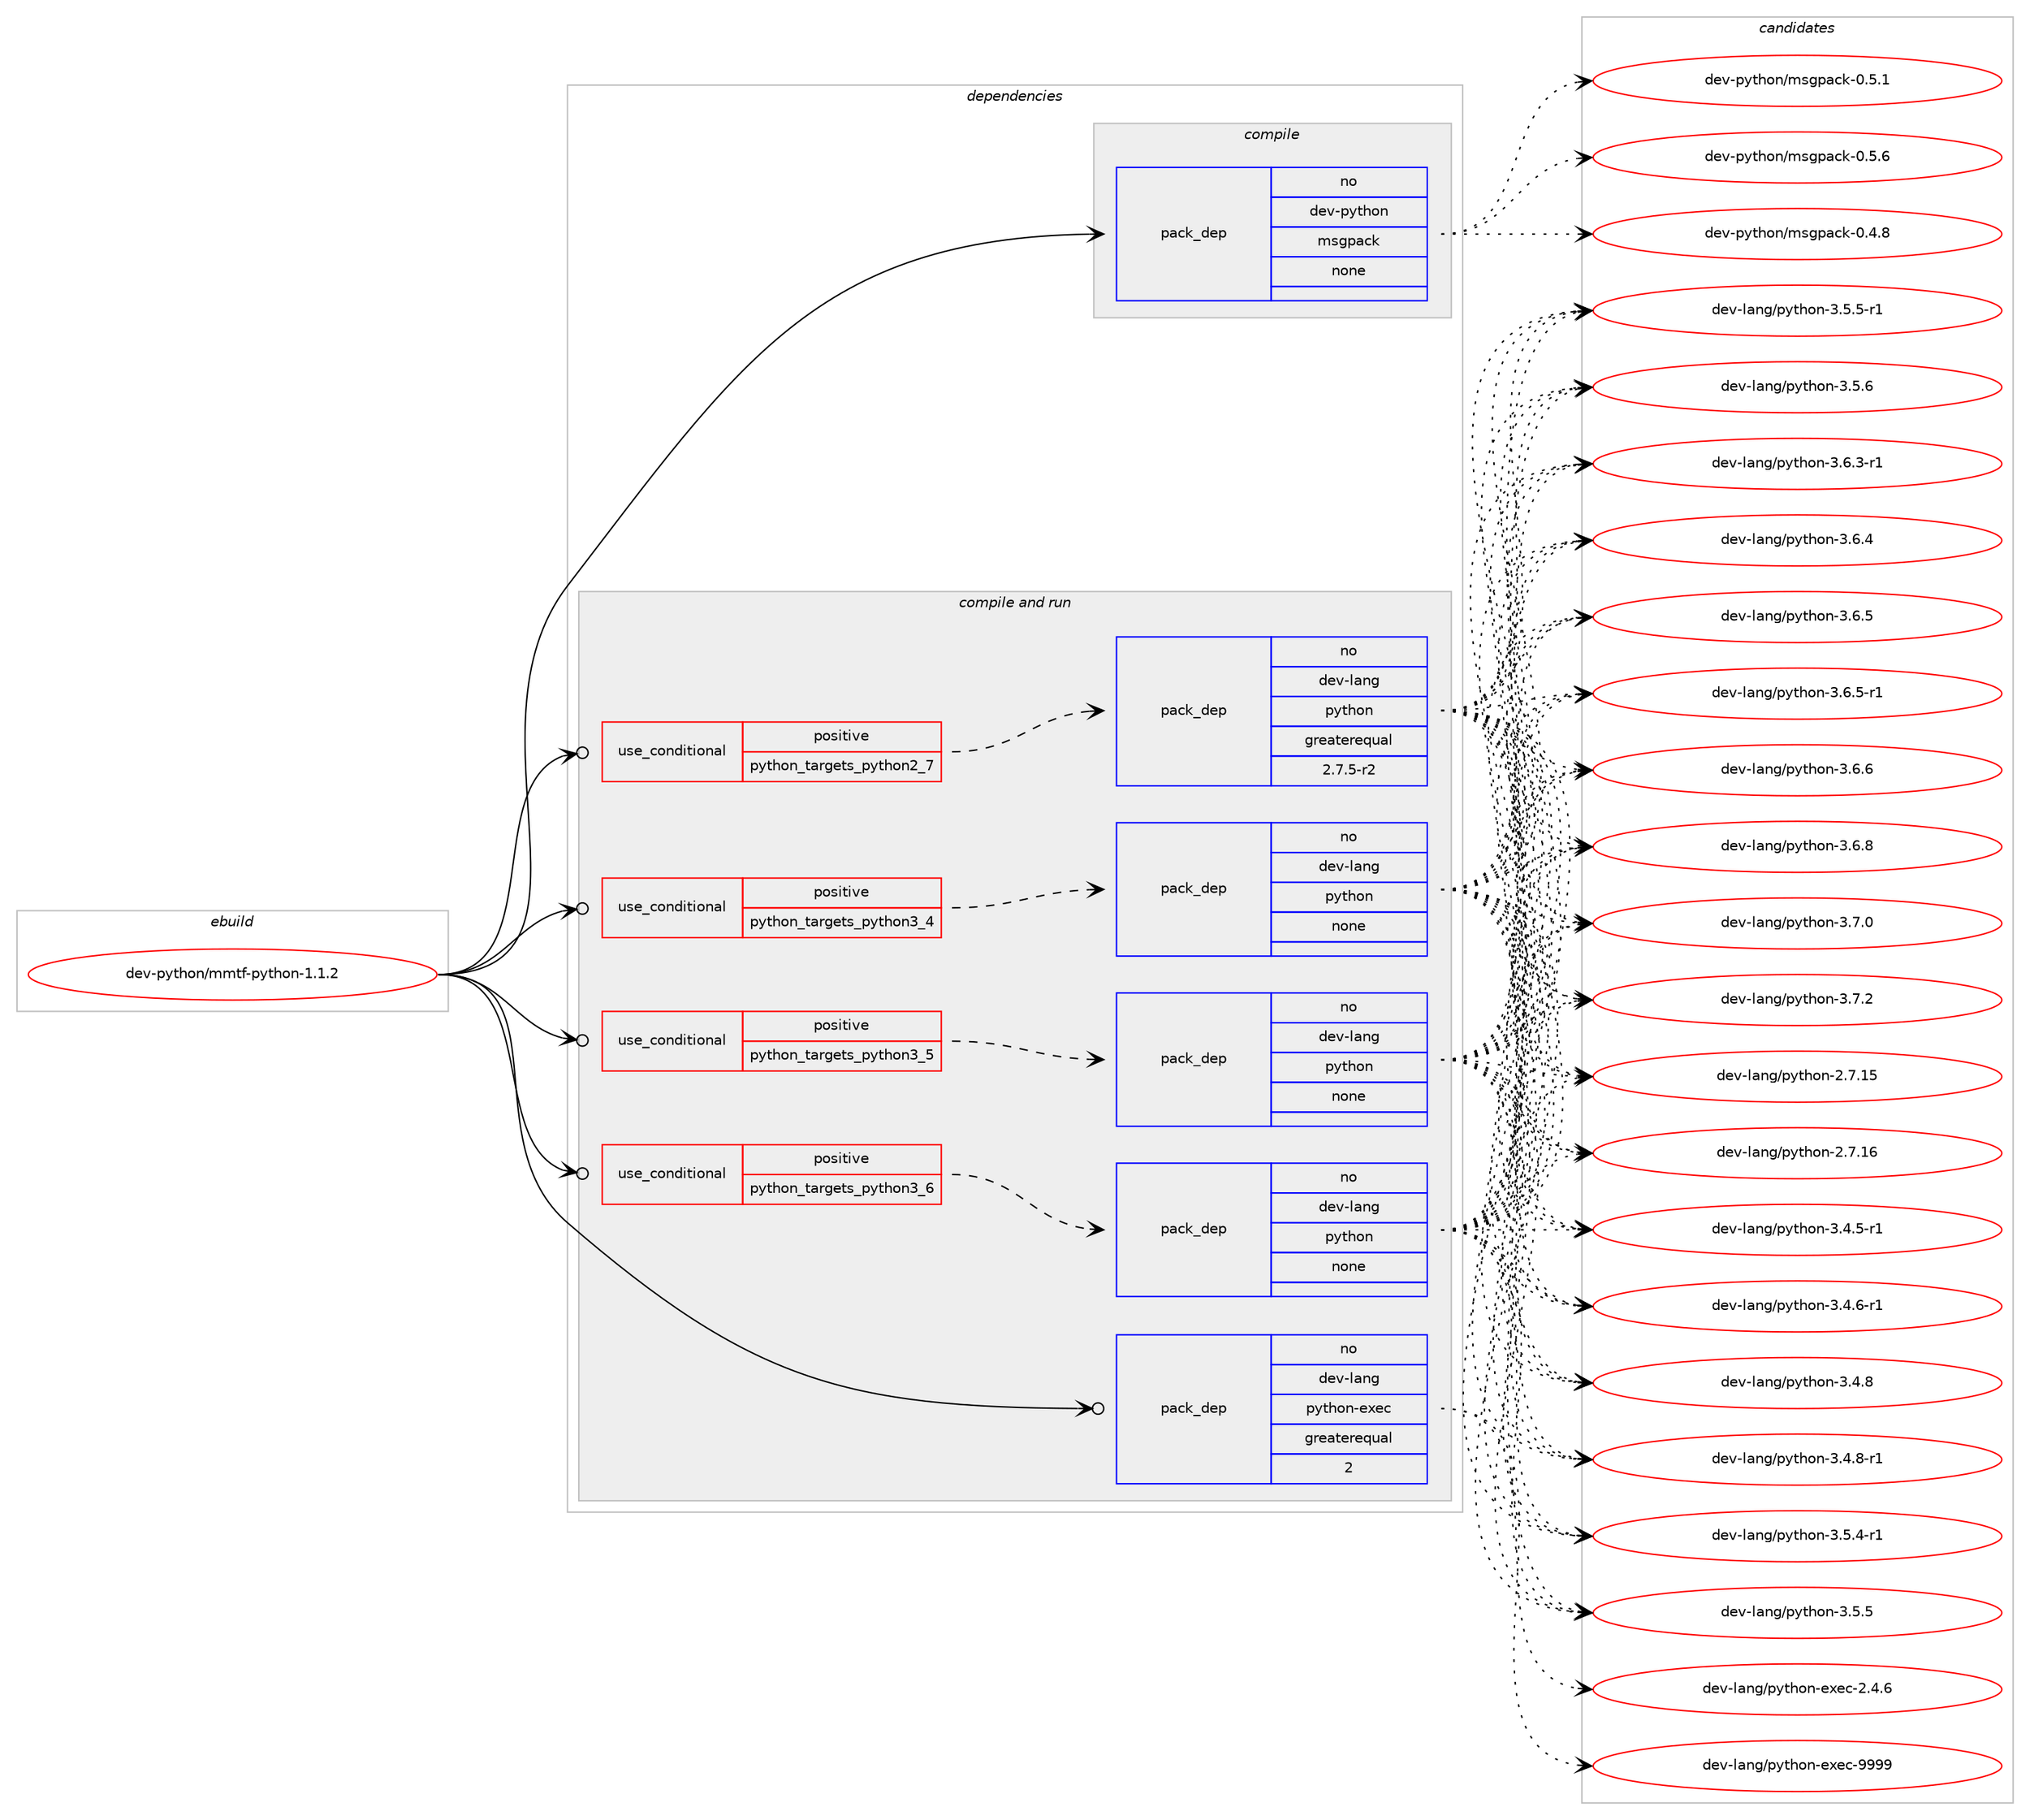 digraph prolog {

# *************
# Graph options
# *************

newrank=true;
concentrate=true;
compound=true;
graph [rankdir=LR,fontname=Helvetica,fontsize=10,ranksep=1.5];#, ranksep=2.5, nodesep=0.2];
edge  [arrowhead=vee];
node  [fontname=Helvetica,fontsize=10];

# **********
# The ebuild
# **********

subgraph cluster_leftcol {
color=gray;
rank=same;
label=<<i>ebuild</i>>;
id [label="dev-python/mmtf-python-1.1.2", color=red, width=4, href="../dev-python/mmtf-python-1.1.2.svg"];
}

# ****************
# The dependencies
# ****************

subgraph cluster_midcol {
color=gray;
label=<<i>dependencies</i>>;
subgraph cluster_compile {
fillcolor="#eeeeee";
style=filled;
label=<<i>compile</i>>;
subgraph pack1018179 {
dependency1418988 [label=<<TABLE BORDER="0" CELLBORDER="1" CELLSPACING="0" CELLPADDING="4" WIDTH="220"><TR><TD ROWSPAN="6" CELLPADDING="30">pack_dep</TD></TR><TR><TD WIDTH="110">no</TD></TR><TR><TD>dev-python</TD></TR><TR><TD>msgpack</TD></TR><TR><TD>none</TD></TR><TR><TD></TD></TR></TABLE>>, shape=none, color=blue];
}
id:e -> dependency1418988:w [weight=20,style="solid",arrowhead="vee"];
}
subgraph cluster_compileandrun {
fillcolor="#eeeeee";
style=filled;
label=<<i>compile and run</i>>;
subgraph cond377535 {
dependency1418989 [label=<<TABLE BORDER="0" CELLBORDER="1" CELLSPACING="0" CELLPADDING="4"><TR><TD ROWSPAN="3" CELLPADDING="10">use_conditional</TD></TR><TR><TD>positive</TD></TR><TR><TD>python_targets_python2_7</TD></TR></TABLE>>, shape=none, color=red];
subgraph pack1018180 {
dependency1418990 [label=<<TABLE BORDER="0" CELLBORDER="1" CELLSPACING="0" CELLPADDING="4" WIDTH="220"><TR><TD ROWSPAN="6" CELLPADDING="30">pack_dep</TD></TR><TR><TD WIDTH="110">no</TD></TR><TR><TD>dev-lang</TD></TR><TR><TD>python</TD></TR><TR><TD>greaterequal</TD></TR><TR><TD>2.7.5-r2</TD></TR></TABLE>>, shape=none, color=blue];
}
dependency1418989:e -> dependency1418990:w [weight=20,style="dashed",arrowhead="vee"];
}
id:e -> dependency1418989:w [weight=20,style="solid",arrowhead="odotvee"];
subgraph cond377536 {
dependency1418991 [label=<<TABLE BORDER="0" CELLBORDER="1" CELLSPACING="0" CELLPADDING="4"><TR><TD ROWSPAN="3" CELLPADDING="10">use_conditional</TD></TR><TR><TD>positive</TD></TR><TR><TD>python_targets_python3_4</TD></TR></TABLE>>, shape=none, color=red];
subgraph pack1018181 {
dependency1418992 [label=<<TABLE BORDER="0" CELLBORDER="1" CELLSPACING="0" CELLPADDING="4" WIDTH="220"><TR><TD ROWSPAN="6" CELLPADDING="30">pack_dep</TD></TR><TR><TD WIDTH="110">no</TD></TR><TR><TD>dev-lang</TD></TR><TR><TD>python</TD></TR><TR><TD>none</TD></TR><TR><TD></TD></TR></TABLE>>, shape=none, color=blue];
}
dependency1418991:e -> dependency1418992:w [weight=20,style="dashed",arrowhead="vee"];
}
id:e -> dependency1418991:w [weight=20,style="solid",arrowhead="odotvee"];
subgraph cond377537 {
dependency1418993 [label=<<TABLE BORDER="0" CELLBORDER="1" CELLSPACING="0" CELLPADDING="4"><TR><TD ROWSPAN="3" CELLPADDING="10">use_conditional</TD></TR><TR><TD>positive</TD></TR><TR><TD>python_targets_python3_5</TD></TR></TABLE>>, shape=none, color=red];
subgraph pack1018182 {
dependency1418994 [label=<<TABLE BORDER="0" CELLBORDER="1" CELLSPACING="0" CELLPADDING="4" WIDTH="220"><TR><TD ROWSPAN="6" CELLPADDING="30">pack_dep</TD></TR><TR><TD WIDTH="110">no</TD></TR><TR><TD>dev-lang</TD></TR><TR><TD>python</TD></TR><TR><TD>none</TD></TR><TR><TD></TD></TR></TABLE>>, shape=none, color=blue];
}
dependency1418993:e -> dependency1418994:w [weight=20,style="dashed",arrowhead="vee"];
}
id:e -> dependency1418993:w [weight=20,style="solid",arrowhead="odotvee"];
subgraph cond377538 {
dependency1418995 [label=<<TABLE BORDER="0" CELLBORDER="1" CELLSPACING="0" CELLPADDING="4"><TR><TD ROWSPAN="3" CELLPADDING="10">use_conditional</TD></TR><TR><TD>positive</TD></TR><TR><TD>python_targets_python3_6</TD></TR></TABLE>>, shape=none, color=red];
subgraph pack1018183 {
dependency1418996 [label=<<TABLE BORDER="0" CELLBORDER="1" CELLSPACING="0" CELLPADDING="4" WIDTH="220"><TR><TD ROWSPAN="6" CELLPADDING="30">pack_dep</TD></TR><TR><TD WIDTH="110">no</TD></TR><TR><TD>dev-lang</TD></TR><TR><TD>python</TD></TR><TR><TD>none</TD></TR><TR><TD></TD></TR></TABLE>>, shape=none, color=blue];
}
dependency1418995:e -> dependency1418996:w [weight=20,style="dashed",arrowhead="vee"];
}
id:e -> dependency1418995:w [weight=20,style="solid",arrowhead="odotvee"];
subgraph pack1018184 {
dependency1418997 [label=<<TABLE BORDER="0" CELLBORDER="1" CELLSPACING="0" CELLPADDING="4" WIDTH="220"><TR><TD ROWSPAN="6" CELLPADDING="30">pack_dep</TD></TR><TR><TD WIDTH="110">no</TD></TR><TR><TD>dev-lang</TD></TR><TR><TD>python-exec</TD></TR><TR><TD>greaterequal</TD></TR><TR><TD>2</TD></TR></TABLE>>, shape=none, color=blue];
}
id:e -> dependency1418997:w [weight=20,style="solid",arrowhead="odotvee"];
}
subgraph cluster_run {
fillcolor="#eeeeee";
style=filled;
label=<<i>run</i>>;
}
}

# **************
# The candidates
# **************

subgraph cluster_choices {
rank=same;
color=gray;
label=<<i>candidates</i>>;

subgraph choice1018179 {
color=black;
nodesep=1;
choice10010111845112121116104111110471091151031129799107454846524656 [label="dev-python/msgpack-0.4.8", color=red, width=4,href="../dev-python/msgpack-0.4.8.svg"];
choice10010111845112121116104111110471091151031129799107454846534649 [label="dev-python/msgpack-0.5.1", color=red, width=4,href="../dev-python/msgpack-0.5.1.svg"];
choice10010111845112121116104111110471091151031129799107454846534654 [label="dev-python/msgpack-0.5.6", color=red, width=4,href="../dev-python/msgpack-0.5.6.svg"];
dependency1418988:e -> choice10010111845112121116104111110471091151031129799107454846524656:w [style=dotted,weight="100"];
dependency1418988:e -> choice10010111845112121116104111110471091151031129799107454846534649:w [style=dotted,weight="100"];
dependency1418988:e -> choice10010111845112121116104111110471091151031129799107454846534654:w [style=dotted,weight="100"];
}
subgraph choice1018180 {
color=black;
nodesep=1;
choice10010111845108971101034711212111610411111045504655464953 [label="dev-lang/python-2.7.15", color=red, width=4,href="../dev-lang/python-2.7.15.svg"];
choice10010111845108971101034711212111610411111045504655464954 [label="dev-lang/python-2.7.16", color=red, width=4,href="../dev-lang/python-2.7.16.svg"];
choice1001011184510897110103471121211161041111104551465246534511449 [label="dev-lang/python-3.4.5-r1", color=red, width=4,href="../dev-lang/python-3.4.5-r1.svg"];
choice1001011184510897110103471121211161041111104551465246544511449 [label="dev-lang/python-3.4.6-r1", color=red, width=4,href="../dev-lang/python-3.4.6-r1.svg"];
choice100101118451089711010347112121116104111110455146524656 [label="dev-lang/python-3.4.8", color=red, width=4,href="../dev-lang/python-3.4.8.svg"];
choice1001011184510897110103471121211161041111104551465246564511449 [label="dev-lang/python-3.4.8-r1", color=red, width=4,href="../dev-lang/python-3.4.8-r1.svg"];
choice1001011184510897110103471121211161041111104551465346524511449 [label="dev-lang/python-3.5.4-r1", color=red, width=4,href="../dev-lang/python-3.5.4-r1.svg"];
choice100101118451089711010347112121116104111110455146534653 [label="dev-lang/python-3.5.5", color=red, width=4,href="../dev-lang/python-3.5.5.svg"];
choice1001011184510897110103471121211161041111104551465346534511449 [label="dev-lang/python-3.5.5-r1", color=red, width=4,href="../dev-lang/python-3.5.5-r1.svg"];
choice100101118451089711010347112121116104111110455146534654 [label="dev-lang/python-3.5.6", color=red, width=4,href="../dev-lang/python-3.5.6.svg"];
choice1001011184510897110103471121211161041111104551465446514511449 [label="dev-lang/python-3.6.3-r1", color=red, width=4,href="../dev-lang/python-3.6.3-r1.svg"];
choice100101118451089711010347112121116104111110455146544652 [label="dev-lang/python-3.6.4", color=red, width=4,href="../dev-lang/python-3.6.4.svg"];
choice100101118451089711010347112121116104111110455146544653 [label="dev-lang/python-3.6.5", color=red, width=4,href="../dev-lang/python-3.6.5.svg"];
choice1001011184510897110103471121211161041111104551465446534511449 [label="dev-lang/python-3.6.5-r1", color=red, width=4,href="../dev-lang/python-3.6.5-r1.svg"];
choice100101118451089711010347112121116104111110455146544654 [label="dev-lang/python-3.6.6", color=red, width=4,href="../dev-lang/python-3.6.6.svg"];
choice100101118451089711010347112121116104111110455146544656 [label="dev-lang/python-3.6.8", color=red, width=4,href="../dev-lang/python-3.6.8.svg"];
choice100101118451089711010347112121116104111110455146554648 [label="dev-lang/python-3.7.0", color=red, width=4,href="../dev-lang/python-3.7.0.svg"];
choice100101118451089711010347112121116104111110455146554650 [label="dev-lang/python-3.7.2", color=red, width=4,href="../dev-lang/python-3.7.2.svg"];
dependency1418990:e -> choice10010111845108971101034711212111610411111045504655464953:w [style=dotted,weight="100"];
dependency1418990:e -> choice10010111845108971101034711212111610411111045504655464954:w [style=dotted,weight="100"];
dependency1418990:e -> choice1001011184510897110103471121211161041111104551465246534511449:w [style=dotted,weight="100"];
dependency1418990:e -> choice1001011184510897110103471121211161041111104551465246544511449:w [style=dotted,weight="100"];
dependency1418990:e -> choice100101118451089711010347112121116104111110455146524656:w [style=dotted,weight="100"];
dependency1418990:e -> choice1001011184510897110103471121211161041111104551465246564511449:w [style=dotted,weight="100"];
dependency1418990:e -> choice1001011184510897110103471121211161041111104551465346524511449:w [style=dotted,weight="100"];
dependency1418990:e -> choice100101118451089711010347112121116104111110455146534653:w [style=dotted,weight="100"];
dependency1418990:e -> choice1001011184510897110103471121211161041111104551465346534511449:w [style=dotted,weight="100"];
dependency1418990:e -> choice100101118451089711010347112121116104111110455146534654:w [style=dotted,weight="100"];
dependency1418990:e -> choice1001011184510897110103471121211161041111104551465446514511449:w [style=dotted,weight="100"];
dependency1418990:e -> choice100101118451089711010347112121116104111110455146544652:w [style=dotted,weight="100"];
dependency1418990:e -> choice100101118451089711010347112121116104111110455146544653:w [style=dotted,weight="100"];
dependency1418990:e -> choice1001011184510897110103471121211161041111104551465446534511449:w [style=dotted,weight="100"];
dependency1418990:e -> choice100101118451089711010347112121116104111110455146544654:w [style=dotted,weight="100"];
dependency1418990:e -> choice100101118451089711010347112121116104111110455146544656:w [style=dotted,weight="100"];
dependency1418990:e -> choice100101118451089711010347112121116104111110455146554648:w [style=dotted,weight="100"];
dependency1418990:e -> choice100101118451089711010347112121116104111110455146554650:w [style=dotted,weight="100"];
}
subgraph choice1018181 {
color=black;
nodesep=1;
choice10010111845108971101034711212111610411111045504655464953 [label="dev-lang/python-2.7.15", color=red, width=4,href="../dev-lang/python-2.7.15.svg"];
choice10010111845108971101034711212111610411111045504655464954 [label="dev-lang/python-2.7.16", color=red, width=4,href="../dev-lang/python-2.7.16.svg"];
choice1001011184510897110103471121211161041111104551465246534511449 [label="dev-lang/python-3.4.5-r1", color=red, width=4,href="../dev-lang/python-3.4.5-r1.svg"];
choice1001011184510897110103471121211161041111104551465246544511449 [label="dev-lang/python-3.4.6-r1", color=red, width=4,href="../dev-lang/python-3.4.6-r1.svg"];
choice100101118451089711010347112121116104111110455146524656 [label="dev-lang/python-3.4.8", color=red, width=4,href="../dev-lang/python-3.4.8.svg"];
choice1001011184510897110103471121211161041111104551465246564511449 [label="dev-lang/python-3.4.8-r1", color=red, width=4,href="../dev-lang/python-3.4.8-r1.svg"];
choice1001011184510897110103471121211161041111104551465346524511449 [label="dev-lang/python-3.5.4-r1", color=red, width=4,href="../dev-lang/python-3.5.4-r1.svg"];
choice100101118451089711010347112121116104111110455146534653 [label="dev-lang/python-3.5.5", color=red, width=4,href="../dev-lang/python-3.5.5.svg"];
choice1001011184510897110103471121211161041111104551465346534511449 [label="dev-lang/python-3.5.5-r1", color=red, width=4,href="../dev-lang/python-3.5.5-r1.svg"];
choice100101118451089711010347112121116104111110455146534654 [label="dev-lang/python-3.5.6", color=red, width=4,href="../dev-lang/python-3.5.6.svg"];
choice1001011184510897110103471121211161041111104551465446514511449 [label="dev-lang/python-3.6.3-r1", color=red, width=4,href="../dev-lang/python-3.6.3-r1.svg"];
choice100101118451089711010347112121116104111110455146544652 [label="dev-lang/python-3.6.4", color=red, width=4,href="../dev-lang/python-3.6.4.svg"];
choice100101118451089711010347112121116104111110455146544653 [label="dev-lang/python-3.6.5", color=red, width=4,href="../dev-lang/python-3.6.5.svg"];
choice1001011184510897110103471121211161041111104551465446534511449 [label="dev-lang/python-3.6.5-r1", color=red, width=4,href="../dev-lang/python-3.6.5-r1.svg"];
choice100101118451089711010347112121116104111110455146544654 [label="dev-lang/python-3.6.6", color=red, width=4,href="../dev-lang/python-3.6.6.svg"];
choice100101118451089711010347112121116104111110455146544656 [label="dev-lang/python-3.6.8", color=red, width=4,href="../dev-lang/python-3.6.8.svg"];
choice100101118451089711010347112121116104111110455146554648 [label="dev-lang/python-3.7.0", color=red, width=4,href="../dev-lang/python-3.7.0.svg"];
choice100101118451089711010347112121116104111110455146554650 [label="dev-lang/python-3.7.2", color=red, width=4,href="../dev-lang/python-3.7.2.svg"];
dependency1418992:e -> choice10010111845108971101034711212111610411111045504655464953:w [style=dotted,weight="100"];
dependency1418992:e -> choice10010111845108971101034711212111610411111045504655464954:w [style=dotted,weight="100"];
dependency1418992:e -> choice1001011184510897110103471121211161041111104551465246534511449:w [style=dotted,weight="100"];
dependency1418992:e -> choice1001011184510897110103471121211161041111104551465246544511449:w [style=dotted,weight="100"];
dependency1418992:e -> choice100101118451089711010347112121116104111110455146524656:w [style=dotted,weight="100"];
dependency1418992:e -> choice1001011184510897110103471121211161041111104551465246564511449:w [style=dotted,weight="100"];
dependency1418992:e -> choice1001011184510897110103471121211161041111104551465346524511449:w [style=dotted,weight="100"];
dependency1418992:e -> choice100101118451089711010347112121116104111110455146534653:w [style=dotted,weight="100"];
dependency1418992:e -> choice1001011184510897110103471121211161041111104551465346534511449:w [style=dotted,weight="100"];
dependency1418992:e -> choice100101118451089711010347112121116104111110455146534654:w [style=dotted,weight="100"];
dependency1418992:e -> choice1001011184510897110103471121211161041111104551465446514511449:w [style=dotted,weight="100"];
dependency1418992:e -> choice100101118451089711010347112121116104111110455146544652:w [style=dotted,weight="100"];
dependency1418992:e -> choice100101118451089711010347112121116104111110455146544653:w [style=dotted,weight="100"];
dependency1418992:e -> choice1001011184510897110103471121211161041111104551465446534511449:w [style=dotted,weight="100"];
dependency1418992:e -> choice100101118451089711010347112121116104111110455146544654:w [style=dotted,weight="100"];
dependency1418992:e -> choice100101118451089711010347112121116104111110455146544656:w [style=dotted,weight="100"];
dependency1418992:e -> choice100101118451089711010347112121116104111110455146554648:w [style=dotted,weight="100"];
dependency1418992:e -> choice100101118451089711010347112121116104111110455146554650:w [style=dotted,weight="100"];
}
subgraph choice1018182 {
color=black;
nodesep=1;
choice10010111845108971101034711212111610411111045504655464953 [label="dev-lang/python-2.7.15", color=red, width=4,href="../dev-lang/python-2.7.15.svg"];
choice10010111845108971101034711212111610411111045504655464954 [label="dev-lang/python-2.7.16", color=red, width=4,href="../dev-lang/python-2.7.16.svg"];
choice1001011184510897110103471121211161041111104551465246534511449 [label="dev-lang/python-3.4.5-r1", color=red, width=4,href="../dev-lang/python-3.4.5-r1.svg"];
choice1001011184510897110103471121211161041111104551465246544511449 [label="dev-lang/python-3.4.6-r1", color=red, width=4,href="../dev-lang/python-3.4.6-r1.svg"];
choice100101118451089711010347112121116104111110455146524656 [label="dev-lang/python-3.4.8", color=red, width=4,href="../dev-lang/python-3.4.8.svg"];
choice1001011184510897110103471121211161041111104551465246564511449 [label="dev-lang/python-3.4.8-r1", color=red, width=4,href="../dev-lang/python-3.4.8-r1.svg"];
choice1001011184510897110103471121211161041111104551465346524511449 [label="dev-lang/python-3.5.4-r1", color=red, width=4,href="../dev-lang/python-3.5.4-r1.svg"];
choice100101118451089711010347112121116104111110455146534653 [label="dev-lang/python-3.5.5", color=red, width=4,href="../dev-lang/python-3.5.5.svg"];
choice1001011184510897110103471121211161041111104551465346534511449 [label="dev-lang/python-3.5.5-r1", color=red, width=4,href="../dev-lang/python-3.5.5-r1.svg"];
choice100101118451089711010347112121116104111110455146534654 [label="dev-lang/python-3.5.6", color=red, width=4,href="../dev-lang/python-3.5.6.svg"];
choice1001011184510897110103471121211161041111104551465446514511449 [label="dev-lang/python-3.6.3-r1", color=red, width=4,href="../dev-lang/python-3.6.3-r1.svg"];
choice100101118451089711010347112121116104111110455146544652 [label="dev-lang/python-3.6.4", color=red, width=4,href="../dev-lang/python-3.6.4.svg"];
choice100101118451089711010347112121116104111110455146544653 [label="dev-lang/python-3.6.5", color=red, width=4,href="../dev-lang/python-3.6.5.svg"];
choice1001011184510897110103471121211161041111104551465446534511449 [label="dev-lang/python-3.6.5-r1", color=red, width=4,href="../dev-lang/python-3.6.5-r1.svg"];
choice100101118451089711010347112121116104111110455146544654 [label="dev-lang/python-3.6.6", color=red, width=4,href="../dev-lang/python-3.6.6.svg"];
choice100101118451089711010347112121116104111110455146544656 [label="dev-lang/python-3.6.8", color=red, width=4,href="../dev-lang/python-3.6.8.svg"];
choice100101118451089711010347112121116104111110455146554648 [label="dev-lang/python-3.7.0", color=red, width=4,href="../dev-lang/python-3.7.0.svg"];
choice100101118451089711010347112121116104111110455146554650 [label="dev-lang/python-3.7.2", color=red, width=4,href="../dev-lang/python-3.7.2.svg"];
dependency1418994:e -> choice10010111845108971101034711212111610411111045504655464953:w [style=dotted,weight="100"];
dependency1418994:e -> choice10010111845108971101034711212111610411111045504655464954:w [style=dotted,weight="100"];
dependency1418994:e -> choice1001011184510897110103471121211161041111104551465246534511449:w [style=dotted,weight="100"];
dependency1418994:e -> choice1001011184510897110103471121211161041111104551465246544511449:w [style=dotted,weight="100"];
dependency1418994:e -> choice100101118451089711010347112121116104111110455146524656:w [style=dotted,weight="100"];
dependency1418994:e -> choice1001011184510897110103471121211161041111104551465246564511449:w [style=dotted,weight="100"];
dependency1418994:e -> choice1001011184510897110103471121211161041111104551465346524511449:w [style=dotted,weight="100"];
dependency1418994:e -> choice100101118451089711010347112121116104111110455146534653:w [style=dotted,weight="100"];
dependency1418994:e -> choice1001011184510897110103471121211161041111104551465346534511449:w [style=dotted,weight="100"];
dependency1418994:e -> choice100101118451089711010347112121116104111110455146534654:w [style=dotted,weight="100"];
dependency1418994:e -> choice1001011184510897110103471121211161041111104551465446514511449:w [style=dotted,weight="100"];
dependency1418994:e -> choice100101118451089711010347112121116104111110455146544652:w [style=dotted,weight="100"];
dependency1418994:e -> choice100101118451089711010347112121116104111110455146544653:w [style=dotted,weight="100"];
dependency1418994:e -> choice1001011184510897110103471121211161041111104551465446534511449:w [style=dotted,weight="100"];
dependency1418994:e -> choice100101118451089711010347112121116104111110455146544654:w [style=dotted,weight="100"];
dependency1418994:e -> choice100101118451089711010347112121116104111110455146544656:w [style=dotted,weight="100"];
dependency1418994:e -> choice100101118451089711010347112121116104111110455146554648:w [style=dotted,weight="100"];
dependency1418994:e -> choice100101118451089711010347112121116104111110455146554650:w [style=dotted,weight="100"];
}
subgraph choice1018183 {
color=black;
nodesep=1;
choice10010111845108971101034711212111610411111045504655464953 [label="dev-lang/python-2.7.15", color=red, width=4,href="../dev-lang/python-2.7.15.svg"];
choice10010111845108971101034711212111610411111045504655464954 [label="dev-lang/python-2.7.16", color=red, width=4,href="../dev-lang/python-2.7.16.svg"];
choice1001011184510897110103471121211161041111104551465246534511449 [label="dev-lang/python-3.4.5-r1", color=red, width=4,href="../dev-lang/python-3.4.5-r1.svg"];
choice1001011184510897110103471121211161041111104551465246544511449 [label="dev-lang/python-3.4.6-r1", color=red, width=4,href="../dev-lang/python-3.4.6-r1.svg"];
choice100101118451089711010347112121116104111110455146524656 [label="dev-lang/python-3.4.8", color=red, width=4,href="../dev-lang/python-3.4.8.svg"];
choice1001011184510897110103471121211161041111104551465246564511449 [label="dev-lang/python-3.4.8-r1", color=red, width=4,href="../dev-lang/python-3.4.8-r1.svg"];
choice1001011184510897110103471121211161041111104551465346524511449 [label="dev-lang/python-3.5.4-r1", color=red, width=4,href="../dev-lang/python-3.5.4-r1.svg"];
choice100101118451089711010347112121116104111110455146534653 [label="dev-lang/python-3.5.5", color=red, width=4,href="../dev-lang/python-3.5.5.svg"];
choice1001011184510897110103471121211161041111104551465346534511449 [label="dev-lang/python-3.5.5-r1", color=red, width=4,href="../dev-lang/python-3.5.5-r1.svg"];
choice100101118451089711010347112121116104111110455146534654 [label="dev-lang/python-3.5.6", color=red, width=4,href="../dev-lang/python-3.5.6.svg"];
choice1001011184510897110103471121211161041111104551465446514511449 [label="dev-lang/python-3.6.3-r1", color=red, width=4,href="../dev-lang/python-3.6.3-r1.svg"];
choice100101118451089711010347112121116104111110455146544652 [label="dev-lang/python-3.6.4", color=red, width=4,href="../dev-lang/python-3.6.4.svg"];
choice100101118451089711010347112121116104111110455146544653 [label="dev-lang/python-3.6.5", color=red, width=4,href="../dev-lang/python-3.6.5.svg"];
choice1001011184510897110103471121211161041111104551465446534511449 [label="dev-lang/python-3.6.5-r1", color=red, width=4,href="../dev-lang/python-3.6.5-r1.svg"];
choice100101118451089711010347112121116104111110455146544654 [label="dev-lang/python-3.6.6", color=red, width=4,href="../dev-lang/python-3.6.6.svg"];
choice100101118451089711010347112121116104111110455146544656 [label="dev-lang/python-3.6.8", color=red, width=4,href="../dev-lang/python-3.6.8.svg"];
choice100101118451089711010347112121116104111110455146554648 [label="dev-lang/python-3.7.0", color=red, width=4,href="../dev-lang/python-3.7.0.svg"];
choice100101118451089711010347112121116104111110455146554650 [label="dev-lang/python-3.7.2", color=red, width=4,href="../dev-lang/python-3.7.2.svg"];
dependency1418996:e -> choice10010111845108971101034711212111610411111045504655464953:w [style=dotted,weight="100"];
dependency1418996:e -> choice10010111845108971101034711212111610411111045504655464954:w [style=dotted,weight="100"];
dependency1418996:e -> choice1001011184510897110103471121211161041111104551465246534511449:w [style=dotted,weight="100"];
dependency1418996:e -> choice1001011184510897110103471121211161041111104551465246544511449:w [style=dotted,weight="100"];
dependency1418996:e -> choice100101118451089711010347112121116104111110455146524656:w [style=dotted,weight="100"];
dependency1418996:e -> choice1001011184510897110103471121211161041111104551465246564511449:w [style=dotted,weight="100"];
dependency1418996:e -> choice1001011184510897110103471121211161041111104551465346524511449:w [style=dotted,weight="100"];
dependency1418996:e -> choice100101118451089711010347112121116104111110455146534653:w [style=dotted,weight="100"];
dependency1418996:e -> choice1001011184510897110103471121211161041111104551465346534511449:w [style=dotted,weight="100"];
dependency1418996:e -> choice100101118451089711010347112121116104111110455146534654:w [style=dotted,weight="100"];
dependency1418996:e -> choice1001011184510897110103471121211161041111104551465446514511449:w [style=dotted,weight="100"];
dependency1418996:e -> choice100101118451089711010347112121116104111110455146544652:w [style=dotted,weight="100"];
dependency1418996:e -> choice100101118451089711010347112121116104111110455146544653:w [style=dotted,weight="100"];
dependency1418996:e -> choice1001011184510897110103471121211161041111104551465446534511449:w [style=dotted,weight="100"];
dependency1418996:e -> choice100101118451089711010347112121116104111110455146544654:w [style=dotted,weight="100"];
dependency1418996:e -> choice100101118451089711010347112121116104111110455146544656:w [style=dotted,weight="100"];
dependency1418996:e -> choice100101118451089711010347112121116104111110455146554648:w [style=dotted,weight="100"];
dependency1418996:e -> choice100101118451089711010347112121116104111110455146554650:w [style=dotted,weight="100"];
}
subgraph choice1018184 {
color=black;
nodesep=1;
choice1001011184510897110103471121211161041111104510112010199455046524654 [label="dev-lang/python-exec-2.4.6", color=red, width=4,href="../dev-lang/python-exec-2.4.6.svg"];
choice10010111845108971101034711212111610411111045101120101994557575757 [label="dev-lang/python-exec-9999", color=red, width=4,href="../dev-lang/python-exec-9999.svg"];
dependency1418997:e -> choice1001011184510897110103471121211161041111104510112010199455046524654:w [style=dotted,weight="100"];
dependency1418997:e -> choice10010111845108971101034711212111610411111045101120101994557575757:w [style=dotted,weight="100"];
}
}

}
